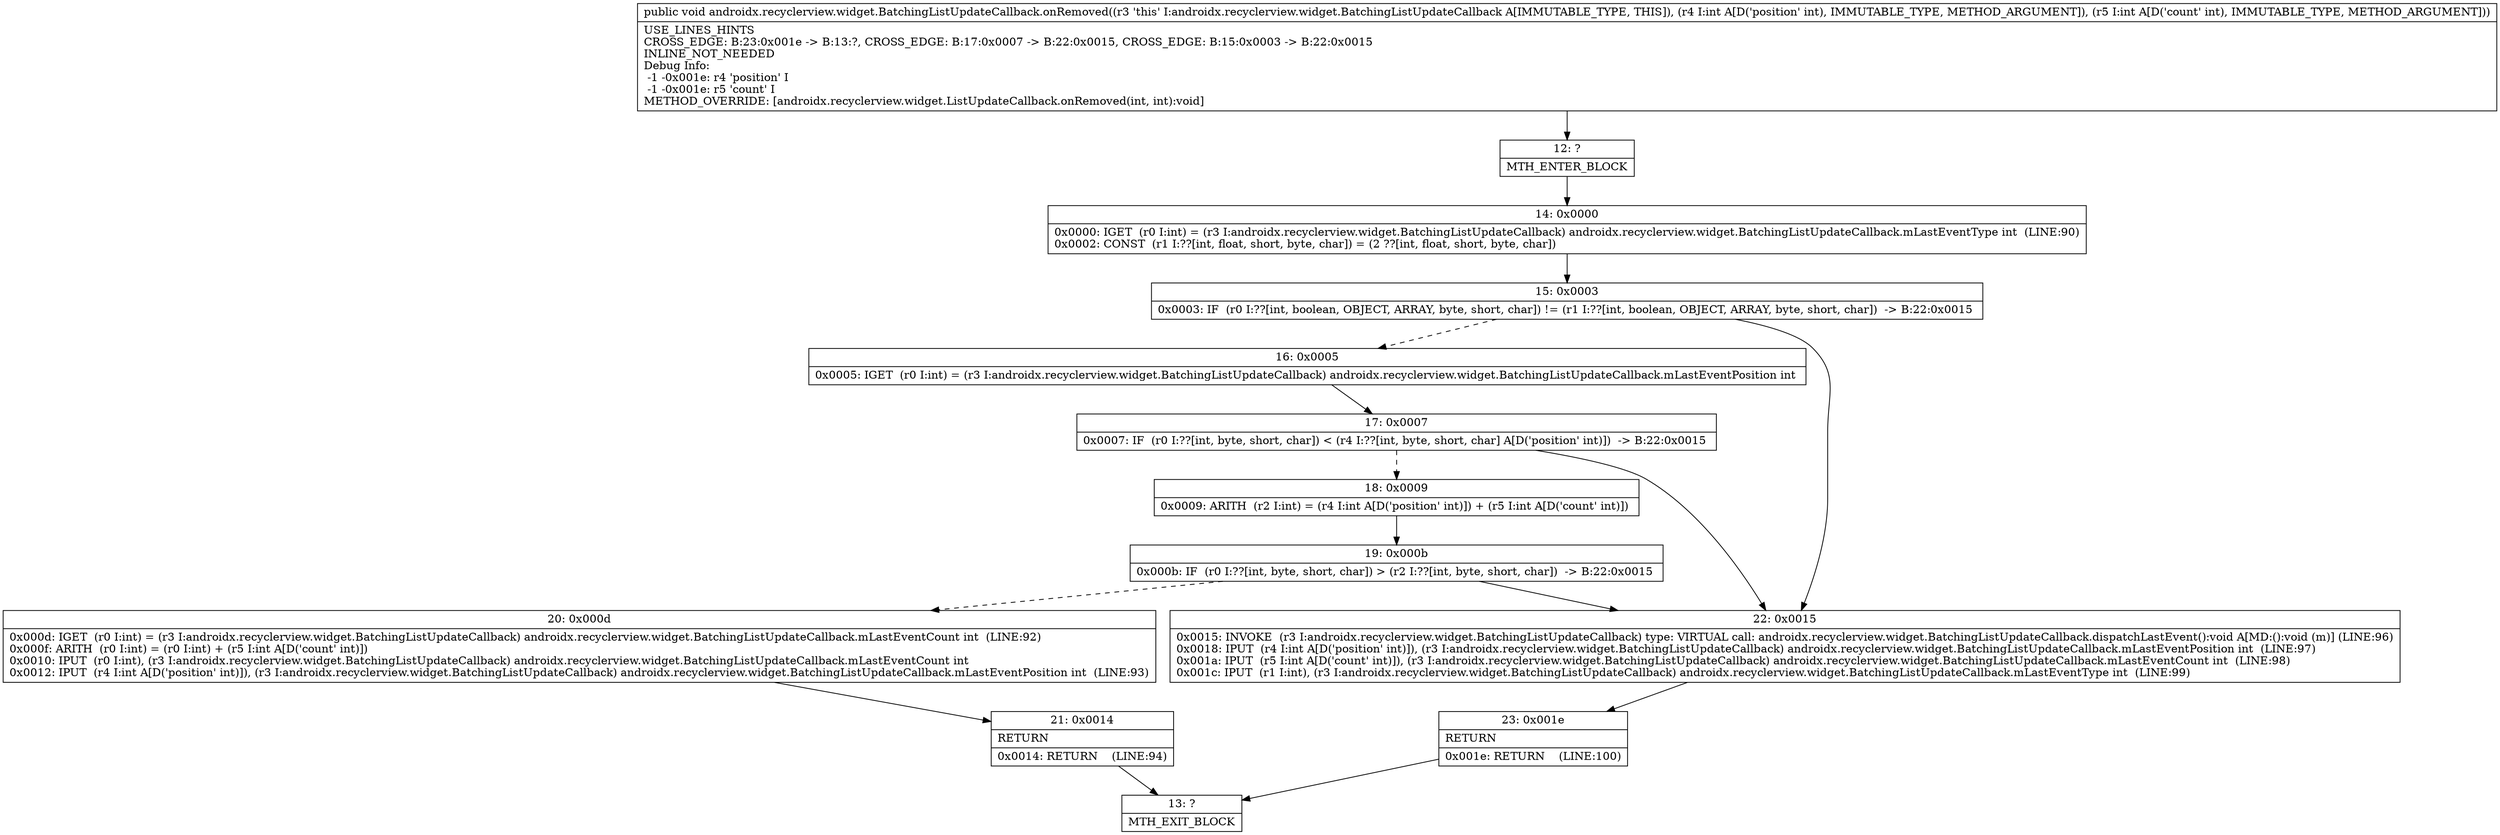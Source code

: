 digraph "CFG forandroidx.recyclerview.widget.BatchingListUpdateCallback.onRemoved(II)V" {
Node_12 [shape=record,label="{12\:\ ?|MTH_ENTER_BLOCK\l}"];
Node_14 [shape=record,label="{14\:\ 0x0000|0x0000: IGET  (r0 I:int) = (r3 I:androidx.recyclerview.widget.BatchingListUpdateCallback) androidx.recyclerview.widget.BatchingListUpdateCallback.mLastEventType int  (LINE:90)\l0x0002: CONST  (r1 I:??[int, float, short, byte, char]) = (2 ??[int, float, short, byte, char]) \l}"];
Node_15 [shape=record,label="{15\:\ 0x0003|0x0003: IF  (r0 I:??[int, boolean, OBJECT, ARRAY, byte, short, char]) != (r1 I:??[int, boolean, OBJECT, ARRAY, byte, short, char])  \-\> B:22:0x0015 \l}"];
Node_16 [shape=record,label="{16\:\ 0x0005|0x0005: IGET  (r0 I:int) = (r3 I:androidx.recyclerview.widget.BatchingListUpdateCallback) androidx.recyclerview.widget.BatchingListUpdateCallback.mLastEventPosition int \l}"];
Node_17 [shape=record,label="{17\:\ 0x0007|0x0007: IF  (r0 I:??[int, byte, short, char]) \< (r4 I:??[int, byte, short, char] A[D('position' int)])  \-\> B:22:0x0015 \l}"];
Node_18 [shape=record,label="{18\:\ 0x0009|0x0009: ARITH  (r2 I:int) = (r4 I:int A[D('position' int)]) + (r5 I:int A[D('count' int)]) \l}"];
Node_19 [shape=record,label="{19\:\ 0x000b|0x000b: IF  (r0 I:??[int, byte, short, char]) \> (r2 I:??[int, byte, short, char])  \-\> B:22:0x0015 \l}"];
Node_20 [shape=record,label="{20\:\ 0x000d|0x000d: IGET  (r0 I:int) = (r3 I:androidx.recyclerview.widget.BatchingListUpdateCallback) androidx.recyclerview.widget.BatchingListUpdateCallback.mLastEventCount int  (LINE:92)\l0x000f: ARITH  (r0 I:int) = (r0 I:int) + (r5 I:int A[D('count' int)]) \l0x0010: IPUT  (r0 I:int), (r3 I:androidx.recyclerview.widget.BatchingListUpdateCallback) androidx.recyclerview.widget.BatchingListUpdateCallback.mLastEventCount int \l0x0012: IPUT  (r4 I:int A[D('position' int)]), (r3 I:androidx.recyclerview.widget.BatchingListUpdateCallback) androidx.recyclerview.widget.BatchingListUpdateCallback.mLastEventPosition int  (LINE:93)\l}"];
Node_21 [shape=record,label="{21\:\ 0x0014|RETURN\l|0x0014: RETURN    (LINE:94)\l}"];
Node_13 [shape=record,label="{13\:\ ?|MTH_EXIT_BLOCK\l}"];
Node_22 [shape=record,label="{22\:\ 0x0015|0x0015: INVOKE  (r3 I:androidx.recyclerview.widget.BatchingListUpdateCallback) type: VIRTUAL call: androidx.recyclerview.widget.BatchingListUpdateCallback.dispatchLastEvent():void A[MD:():void (m)] (LINE:96)\l0x0018: IPUT  (r4 I:int A[D('position' int)]), (r3 I:androidx.recyclerview.widget.BatchingListUpdateCallback) androidx.recyclerview.widget.BatchingListUpdateCallback.mLastEventPosition int  (LINE:97)\l0x001a: IPUT  (r5 I:int A[D('count' int)]), (r3 I:androidx.recyclerview.widget.BatchingListUpdateCallback) androidx.recyclerview.widget.BatchingListUpdateCallback.mLastEventCount int  (LINE:98)\l0x001c: IPUT  (r1 I:int), (r3 I:androidx.recyclerview.widget.BatchingListUpdateCallback) androidx.recyclerview.widget.BatchingListUpdateCallback.mLastEventType int  (LINE:99)\l}"];
Node_23 [shape=record,label="{23\:\ 0x001e|RETURN\l|0x001e: RETURN    (LINE:100)\l}"];
MethodNode[shape=record,label="{public void androidx.recyclerview.widget.BatchingListUpdateCallback.onRemoved((r3 'this' I:androidx.recyclerview.widget.BatchingListUpdateCallback A[IMMUTABLE_TYPE, THIS]), (r4 I:int A[D('position' int), IMMUTABLE_TYPE, METHOD_ARGUMENT]), (r5 I:int A[D('count' int), IMMUTABLE_TYPE, METHOD_ARGUMENT]))  | USE_LINES_HINTS\lCROSS_EDGE: B:23:0x001e \-\> B:13:?, CROSS_EDGE: B:17:0x0007 \-\> B:22:0x0015, CROSS_EDGE: B:15:0x0003 \-\> B:22:0x0015\lINLINE_NOT_NEEDED\lDebug Info:\l  \-1 \-0x001e: r4 'position' I\l  \-1 \-0x001e: r5 'count' I\lMETHOD_OVERRIDE: [androidx.recyclerview.widget.ListUpdateCallback.onRemoved(int, int):void]\l}"];
MethodNode -> Node_12;Node_12 -> Node_14;
Node_14 -> Node_15;
Node_15 -> Node_16[style=dashed];
Node_15 -> Node_22;
Node_16 -> Node_17;
Node_17 -> Node_18[style=dashed];
Node_17 -> Node_22;
Node_18 -> Node_19;
Node_19 -> Node_20[style=dashed];
Node_19 -> Node_22;
Node_20 -> Node_21;
Node_21 -> Node_13;
Node_22 -> Node_23;
Node_23 -> Node_13;
}

